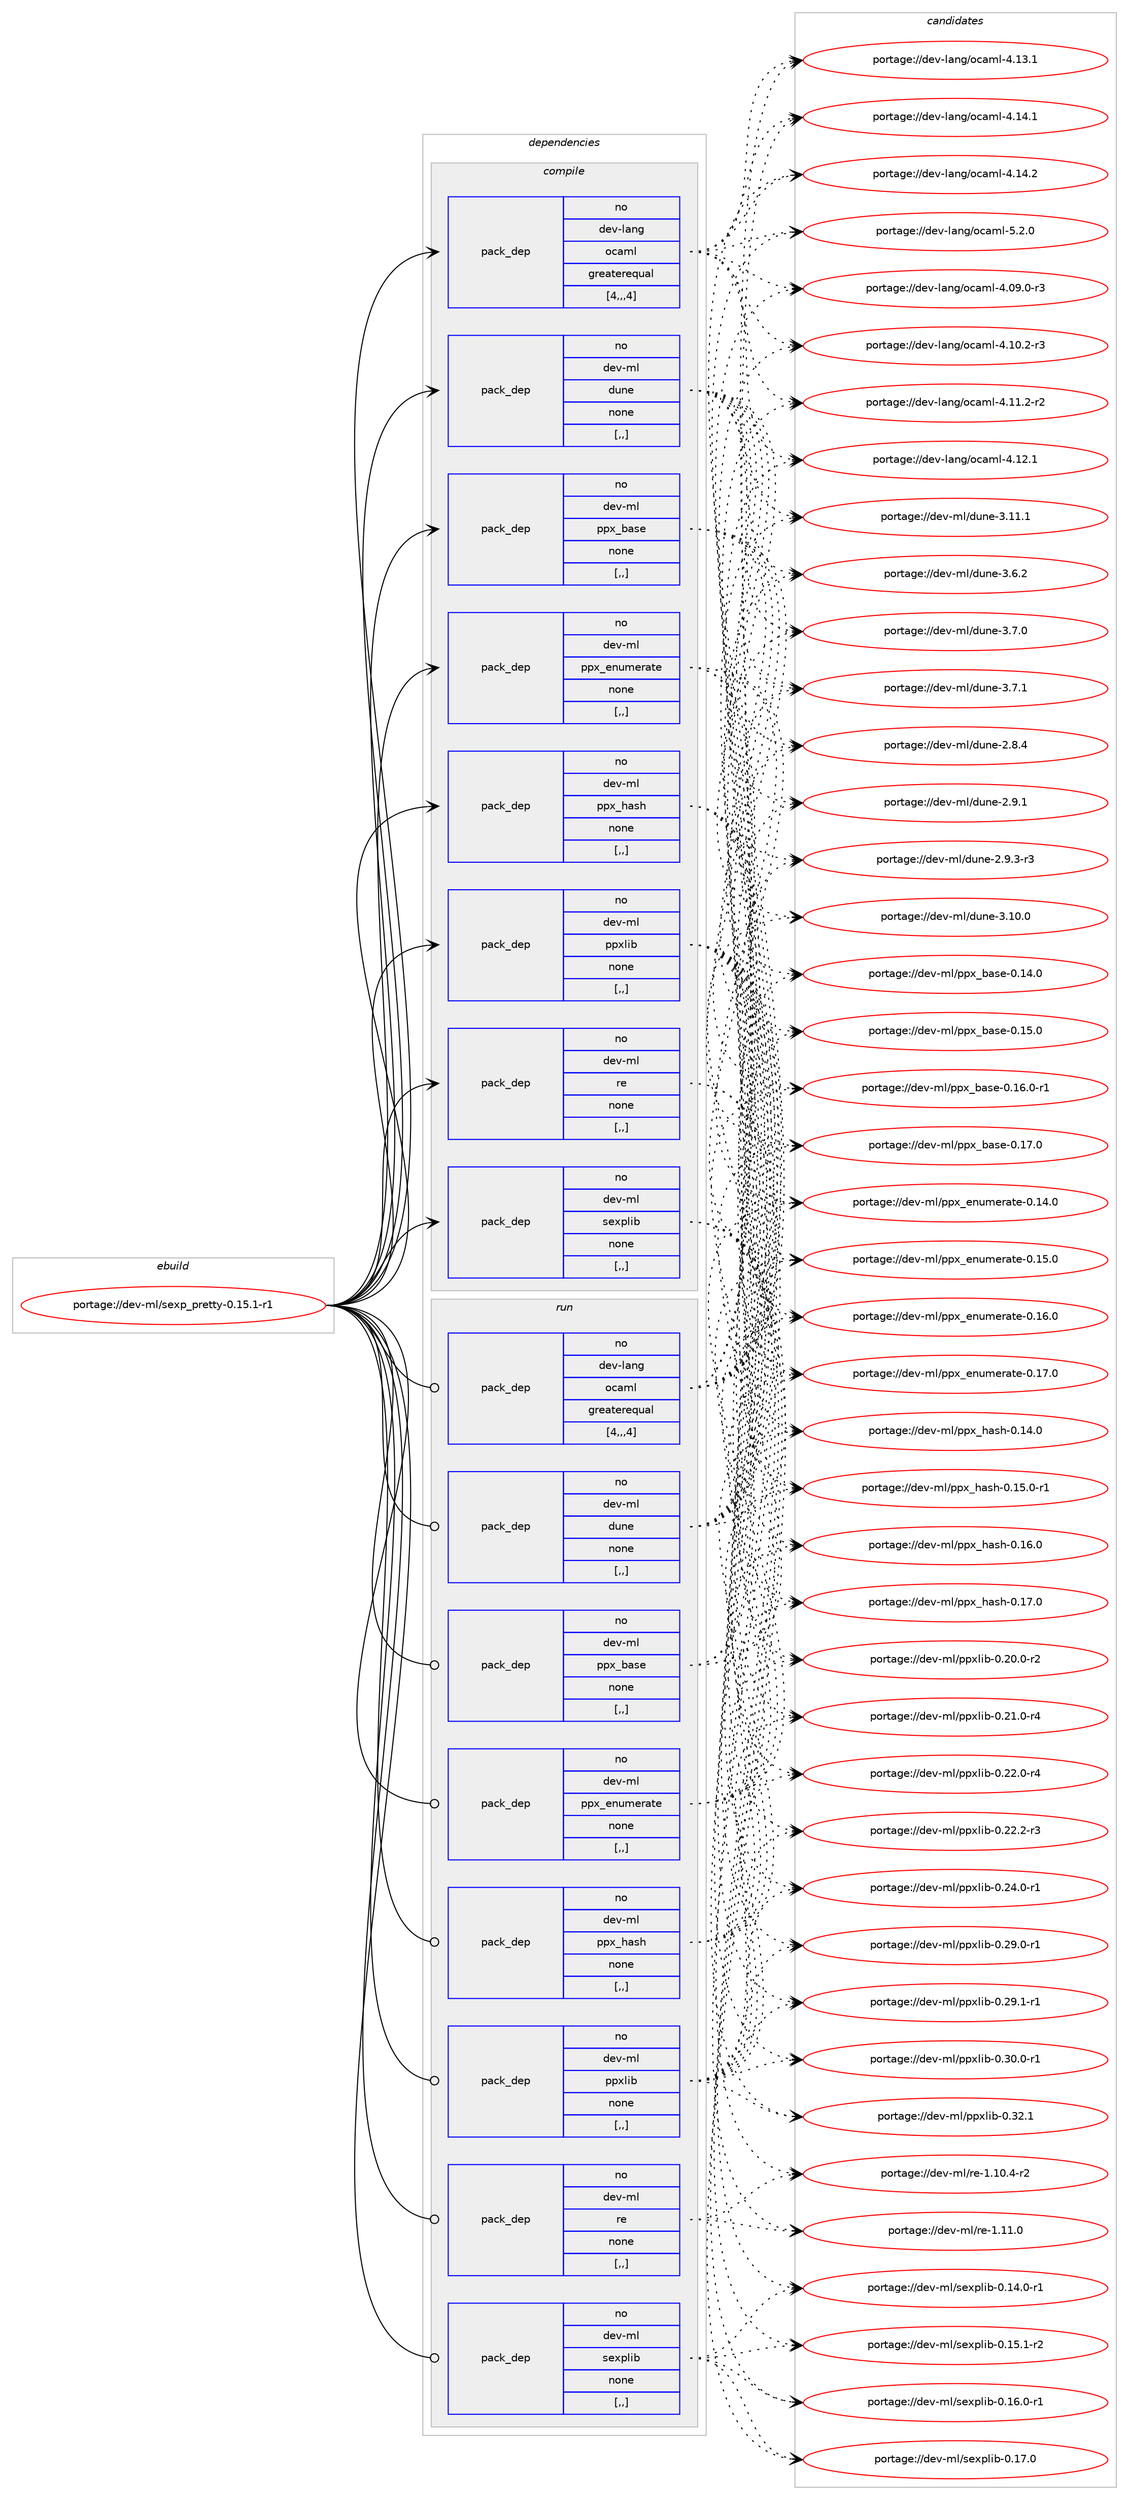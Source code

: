 digraph prolog {

# *************
# Graph options
# *************

newrank=true;
concentrate=true;
compound=true;
graph [rankdir=LR,fontname=Helvetica,fontsize=10,ranksep=1.5];#, ranksep=2.5, nodesep=0.2];
edge  [arrowhead=vee];
node  [fontname=Helvetica,fontsize=10];

# **********
# The ebuild
# **********

subgraph cluster_leftcol {
color=gray;
rank=same;
label=<<i>ebuild</i>>;
id [label="portage://dev-ml/sexp_pretty-0.15.1-r1", color=red, width=4, href="../dev-ml/sexp_pretty-0.15.1-r1.svg"];
}

# ****************
# The dependencies
# ****************

subgraph cluster_midcol {
color=gray;
label=<<i>dependencies</i>>;
subgraph cluster_compile {
fillcolor="#eeeeee";
style=filled;
label=<<i>compile</i>>;
subgraph pack91440 {
dependency121480 [label=<<TABLE BORDER="0" CELLBORDER="1" CELLSPACING="0" CELLPADDING="4" WIDTH="220"><TR><TD ROWSPAN="6" CELLPADDING="30">pack_dep</TD></TR><TR><TD WIDTH="110">no</TD></TR><TR><TD>dev-lang</TD></TR><TR><TD>ocaml</TD></TR><TR><TD>greaterequal</TD></TR><TR><TD>[4,,,4]</TD></TR></TABLE>>, shape=none, color=blue];
}
id:e -> dependency121480:w [weight=20,style="solid",arrowhead="vee"];
subgraph pack91441 {
dependency121481 [label=<<TABLE BORDER="0" CELLBORDER="1" CELLSPACING="0" CELLPADDING="4" WIDTH="220"><TR><TD ROWSPAN="6" CELLPADDING="30">pack_dep</TD></TR><TR><TD WIDTH="110">no</TD></TR><TR><TD>dev-ml</TD></TR><TR><TD>dune</TD></TR><TR><TD>none</TD></TR><TR><TD>[,,]</TD></TR></TABLE>>, shape=none, color=blue];
}
id:e -> dependency121481:w [weight=20,style="solid",arrowhead="vee"];
subgraph pack91442 {
dependency121482 [label=<<TABLE BORDER="0" CELLBORDER="1" CELLSPACING="0" CELLPADDING="4" WIDTH="220"><TR><TD ROWSPAN="6" CELLPADDING="30">pack_dep</TD></TR><TR><TD WIDTH="110">no</TD></TR><TR><TD>dev-ml</TD></TR><TR><TD>ppx_base</TD></TR><TR><TD>none</TD></TR><TR><TD>[,,]</TD></TR></TABLE>>, shape=none, color=blue];
}
id:e -> dependency121482:w [weight=20,style="solid",arrowhead="vee"];
subgraph pack91443 {
dependency121483 [label=<<TABLE BORDER="0" CELLBORDER="1" CELLSPACING="0" CELLPADDING="4" WIDTH="220"><TR><TD ROWSPAN="6" CELLPADDING="30">pack_dep</TD></TR><TR><TD WIDTH="110">no</TD></TR><TR><TD>dev-ml</TD></TR><TR><TD>ppx_enumerate</TD></TR><TR><TD>none</TD></TR><TR><TD>[,,]</TD></TR></TABLE>>, shape=none, color=blue];
}
id:e -> dependency121483:w [weight=20,style="solid",arrowhead="vee"];
subgraph pack91444 {
dependency121484 [label=<<TABLE BORDER="0" CELLBORDER="1" CELLSPACING="0" CELLPADDING="4" WIDTH="220"><TR><TD ROWSPAN="6" CELLPADDING="30">pack_dep</TD></TR><TR><TD WIDTH="110">no</TD></TR><TR><TD>dev-ml</TD></TR><TR><TD>ppx_hash</TD></TR><TR><TD>none</TD></TR><TR><TD>[,,]</TD></TR></TABLE>>, shape=none, color=blue];
}
id:e -> dependency121484:w [weight=20,style="solid",arrowhead="vee"];
subgraph pack91445 {
dependency121485 [label=<<TABLE BORDER="0" CELLBORDER="1" CELLSPACING="0" CELLPADDING="4" WIDTH="220"><TR><TD ROWSPAN="6" CELLPADDING="30">pack_dep</TD></TR><TR><TD WIDTH="110">no</TD></TR><TR><TD>dev-ml</TD></TR><TR><TD>ppxlib</TD></TR><TR><TD>none</TD></TR><TR><TD>[,,]</TD></TR></TABLE>>, shape=none, color=blue];
}
id:e -> dependency121485:w [weight=20,style="solid",arrowhead="vee"];
subgraph pack91446 {
dependency121486 [label=<<TABLE BORDER="0" CELLBORDER="1" CELLSPACING="0" CELLPADDING="4" WIDTH="220"><TR><TD ROWSPAN="6" CELLPADDING="30">pack_dep</TD></TR><TR><TD WIDTH="110">no</TD></TR><TR><TD>dev-ml</TD></TR><TR><TD>re</TD></TR><TR><TD>none</TD></TR><TR><TD>[,,]</TD></TR></TABLE>>, shape=none, color=blue];
}
id:e -> dependency121486:w [weight=20,style="solid",arrowhead="vee"];
subgraph pack91447 {
dependency121487 [label=<<TABLE BORDER="0" CELLBORDER="1" CELLSPACING="0" CELLPADDING="4" WIDTH="220"><TR><TD ROWSPAN="6" CELLPADDING="30">pack_dep</TD></TR><TR><TD WIDTH="110">no</TD></TR><TR><TD>dev-ml</TD></TR><TR><TD>sexplib</TD></TR><TR><TD>none</TD></TR><TR><TD>[,,]</TD></TR></TABLE>>, shape=none, color=blue];
}
id:e -> dependency121487:w [weight=20,style="solid",arrowhead="vee"];
}
subgraph cluster_compileandrun {
fillcolor="#eeeeee";
style=filled;
label=<<i>compile and run</i>>;
}
subgraph cluster_run {
fillcolor="#eeeeee";
style=filled;
label=<<i>run</i>>;
subgraph pack91448 {
dependency121488 [label=<<TABLE BORDER="0" CELLBORDER="1" CELLSPACING="0" CELLPADDING="4" WIDTH="220"><TR><TD ROWSPAN="6" CELLPADDING="30">pack_dep</TD></TR><TR><TD WIDTH="110">no</TD></TR><TR><TD>dev-lang</TD></TR><TR><TD>ocaml</TD></TR><TR><TD>greaterequal</TD></TR><TR><TD>[4,,,4]</TD></TR></TABLE>>, shape=none, color=blue];
}
id:e -> dependency121488:w [weight=20,style="solid",arrowhead="odot"];
subgraph pack91449 {
dependency121489 [label=<<TABLE BORDER="0" CELLBORDER="1" CELLSPACING="0" CELLPADDING="4" WIDTH="220"><TR><TD ROWSPAN="6" CELLPADDING="30">pack_dep</TD></TR><TR><TD WIDTH="110">no</TD></TR><TR><TD>dev-ml</TD></TR><TR><TD>dune</TD></TR><TR><TD>none</TD></TR><TR><TD>[,,]</TD></TR></TABLE>>, shape=none, color=blue];
}
id:e -> dependency121489:w [weight=20,style="solid",arrowhead="odot"];
subgraph pack91450 {
dependency121490 [label=<<TABLE BORDER="0" CELLBORDER="1" CELLSPACING="0" CELLPADDING="4" WIDTH="220"><TR><TD ROWSPAN="6" CELLPADDING="30">pack_dep</TD></TR><TR><TD WIDTH="110">no</TD></TR><TR><TD>dev-ml</TD></TR><TR><TD>ppx_base</TD></TR><TR><TD>none</TD></TR><TR><TD>[,,]</TD></TR></TABLE>>, shape=none, color=blue];
}
id:e -> dependency121490:w [weight=20,style="solid",arrowhead="odot"];
subgraph pack91451 {
dependency121491 [label=<<TABLE BORDER="0" CELLBORDER="1" CELLSPACING="0" CELLPADDING="4" WIDTH="220"><TR><TD ROWSPAN="6" CELLPADDING="30">pack_dep</TD></TR><TR><TD WIDTH="110">no</TD></TR><TR><TD>dev-ml</TD></TR><TR><TD>ppx_enumerate</TD></TR><TR><TD>none</TD></TR><TR><TD>[,,]</TD></TR></TABLE>>, shape=none, color=blue];
}
id:e -> dependency121491:w [weight=20,style="solid",arrowhead="odot"];
subgraph pack91452 {
dependency121492 [label=<<TABLE BORDER="0" CELLBORDER="1" CELLSPACING="0" CELLPADDING="4" WIDTH="220"><TR><TD ROWSPAN="6" CELLPADDING="30">pack_dep</TD></TR><TR><TD WIDTH="110">no</TD></TR><TR><TD>dev-ml</TD></TR><TR><TD>ppx_hash</TD></TR><TR><TD>none</TD></TR><TR><TD>[,,]</TD></TR></TABLE>>, shape=none, color=blue];
}
id:e -> dependency121492:w [weight=20,style="solid",arrowhead="odot"];
subgraph pack91453 {
dependency121493 [label=<<TABLE BORDER="0" CELLBORDER="1" CELLSPACING="0" CELLPADDING="4" WIDTH="220"><TR><TD ROWSPAN="6" CELLPADDING="30">pack_dep</TD></TR><TR><TD WIDTH="110">no</TD></TR><TR><TD>dev-ml</TD></TR><TR><TD>ppxlib</TD></TR><TR><TD>none</TD></TR><TR><TD>[,,]</TD></TR></TABLE>>, shape=none, color=blue];
}
id:e -> dependency121493:w [weight=20,style="solid",arrowhead="odot"];
subgraph pack91454 {
dependency121494 [label=<<TABLE BORDER="0" CELLBORDER="1" CELLSPACING="0" CELLPADDING="4" WIDTH="220"><TR><TD ROWSPAN="6" CELLPADDING="30">pack_dep</TD></TR><TR><TD WIDTH="110">no</TD></TR><TR><TD>dev-ml</TD></TR><TR><TD>re</TD></TR><TR><TD>none</TD></TR><TR><TD>[,,]</TD></TR></TABLE>>, shape=none, color=blue];
}
id:e -> dependency121494:w [weight=20,style="solid",arrowhead="odot"];
subgraph pack91455 {
dependency121495 [label=<<TABLE BORDER="0" CELLBORDER="1" CELLSPACING="0" CELLPADDING="4" WIDTH="220"><TR><TD ROWSPAN="6" CELLPADDING="30">pack_dep</TD></TR><TR><TD WIDTH="110">no</TD></TR><TR><TD>dev-ml</TD></TR><TR><TD>sexplib</TD></TR><TR><TD>none</TD></TR><TR><TD>[,,]</TD></TR></TABLE>>, shape=none, color=blue];
}
id:e -> dependency121495:w [weight=20,style="solid",arrowhead="odot"];
}
}

# **************
# The candidates
# **************

subgraph cluster_choices {
rank=same;
color=gray;
label=<<i>candidates</i>>;

subgraph choice91440 {
color=black;
nodesep=1;
choice1001011184510897110103471119997109108455246485746484511451 [label="portage://dev-lang/ocaml-4.09.0-r3", color=red, width=4,href="../dev-lang/ocaml-4.09.0-r3.svg"];
choice1001011184510897110103471119997109108455246494846504511451 [label="portage://dev-lang/ocaml-4.10.2-r3", color=red, width=4,href="../dev-lang/ocaml-4.10.2-r3.svg"];
choice1001011184510897110103471119997109108455246494946504511450 [label="portage://dev-lang/ocaml-4.11.2-r2", color=red, width=4,href="../dev-lang/ocaml-4.11.2-r2.svg"];
choice100101118451089711010347111999710910845524649504649 [label="portage://dev-lang/ocaml-4.12.1", color=red, width=4,href="../dev-lang/ocaml-4.12.1.svg"];
choice100101118451089711010347111999710910845524649514649 [label="portage://dev-lang/ocaml-4.13.1", color=red, width=4,href="../dev-lang/ocaml-4.13.1.svg"];
choice100101118451089711010347111999710910845524649524649 [label="portage://dev-lang/ocaml-4.14.1", color=red, width=4,href="../dev-lang/ocaml-4.14.1.svg"];
choice100101118451089711010347111999710910845524649524650 [label="portage://dev-lang/ocaml-4.14.2", color=red, width=4,href="../dev-lang/ocaml-4.14.2.svg"];
choice1001011184510897110103471119997109108455346504648 [label="portage://dev-lang/ocaml-5.2.0", color=red, width=4,href="../dev-lang/ocaml-5.2.0.svg"];
dependency121480:e -> choice1001011184510897110103471119997109108455246485746484511451:w [style=dotted,weight="100"];
dependency121480:e -> choice1001011184510897110103471119997109108455246494846504511451:w [style=dotted,weight="100"];
dependency121480:e -> choice1001011184510897110103471119997109108455246494946504511450:w [style=dotted,weight="100"];
dependency121480:e -> choice100101118451089711010347111999710910845524649504649:w [style=dotted,weight="100"];
dependency121480:e -> choice100101118451089711010347111999710910845524649514649:w [style=dotted,weight="100"];
dependency121480:e -> choice100101118451089711010347111999710910845524649524649:w [style=dotted,weight="100"];
dependency121480:e -> choice100101118451089711010347111999710910845524649524650:w [style=dotted,weight="100"];
dependency121480:e -> choice1001011184510897110103471119997109108455346504648:w [style=dotted,weight="100"];
}
subgraph choice91441 {
color=black;
nodesep=1;
choice1001011184510910847100117110101455046564652 [label="portage://dev-ml/dune-2.8.4", color=red, width=4,href="../dev-ml/dune-2.8.4.svg"];
choice1001011184510910847100117110101455046574649 [label="portage://dev-ml/dune-2.9.1", color=red, width=4,href="../dev-ml/dune-2.9.1.svg"];
choice10010111845109108471001171101014550465746514511451 [label="portage://dev-ml/dune-2.9.3-r3", color=red, width=4,href="../dev-ml/dune-2.9.3-r3.svg"];
choice100101118451091084710011711010145514649484648 [label="portage://dev-ml/dune-3.10.0", color=red, width=4,href="../dev-ml/dune-3.10.0.svg"];
choice100101118451091084710011711010145514649494649 [label="portage://dev-ml/dune-3.11.1", color=red, width=4,href="../dev-ml/dune-3.11.1.svg"];
choice1001011184510910847100117110101455146544650 [label="portage://dev-ml/dune-3.6.2", color=red, width=4,href="../dev-ml/dune-3.6.2.svg"];
choice1001011184510910847100117110101455146554648 [label="portage://dev-ml/dune-3.7.0", color=red, width=4,href="../dev-ml/dune-3.7.0.svg"];
choice1001011184510910847100117110101455146554649 [label="portage://dev-ml/dune-3.7.1", color=red, width=4,href="../dev-ml/dune-3.7.1.svg"];
dependency121481:e -> choice1001011184510910847100117110101455046564652:w [style=dotted,weight="100"];
dependency121481:e -> choice1001011184510910847100117110101455046574649:w [style=dotted,weight="100"];
dependency121481:e -> choice10010111845109108471001171101014550465746514511451:w [style=dotted,weight="100"];
dependency121481:e -> choice100101118451091084710011711010145514649484648:w [style=dotted,weight="100"];
dependency121481:e -> choice100101118451091084710011711010145514649494649:w [style=dotted,weight="100"];
dependency121481:e -> choice1001011184510910847100117110101455146544650:w [style=dotted,weight="100"];
dependency121481:e -> choice1001011184510910847100117110101455146554648:w [style=dotted,weight="100"];
dependency121481:e -> choice1001011184510910847100117110101455146554649:w [style=dotted,weight="100"];
}
subgraph choice91442 {
color=black;
nodesep=1;
choice100101118451091084711211212095989711510145484649524648 [label="portage://dev-ml/ppx_base-0.14.0", color=red, width=4,href="../dev-ml/ppx_base-0.14.0.svg"];
choice100101118451091084711211212095989711510145484649534648 [label="portage://dev-ml/ppx_base-0.15.0", color=red, width=4,href="../dev-ml/ppx_base-0.15.0.svg"];
choice1001011184510910847112112120959897115101454846495446484511449 [label="portage://dev-ml/ppx_base-0.16.0-r1", color=red, width=4,href="../dev-ml/ppx_base-0.16.0-r1.svg"];
choice100101118451091084711211212095989711510145484649554648 [label="portage://dev-ml/ppx_base-0.17.0", color=red, width=4,href="../dev-ml/ppx_base-0.17.0.svg"];
dependency121482:e -> choice100101118451091084711211212095989711510145484649524648:w [style=dotted,weight="100"];
dependency121482:e -> choice100101118451091084711211212095989711510145484649534648:w [style=dotted,weight="100"];
dependency121482:e -> choice1001011184510910847112112120959897115101454846495446484511449:w [style=dotted,weight="100"];
dependency121482:e -> choice100101118451091084711211212095989711510145484649554648:w [style=dotted,weight="100"];
}
subgraph choice91443 {
color=black;
nodesep=1;
choice1001011184510910847112112120951011101171091011149711610145484649524648 [label="portage://dev-ml/ppx_enumerate-0.14.0", color=red, width=4,href="../dev-ml/ppx_enumerate-0.14.0.svg"];
choice1001011184510910847112112120951011101171091011149711610145484649534648 [label="portage://dev-ml/ppx_enumerate-0.15.0", color=red, width=4,href="../dev-ml/ppx_enumerate-0.15.0.svg"];
choice1001011184510910847112112120951011101171091011149711610145484649544648 [label="portage://dev-ml/ppx_enumerate-0.16.0", color=red, width=4,href="../dev-ml/ppx_enumerate-0.16.0.svg"];
choice1001011184510910847112112120951011101171091011149711610145484649554648 [label="portage://dev-ml/ppx_enumerate-0.17.0", color=red, width=4,href="../dev-ml/ppx_enumerate-0.17.0.svg"];
dependency121483:e -> choice1001011184510910847112112120951011101171091011149711610145484649524648:w [style=dotted,weight="100"];
dependency121483:e -> choice1001011184510910847112112120951011101171091011149711610145484649534648:w [style=dotted,weight="100"];
dependency121483:e -> choice1001011184510910847112112120951011101171091011149711610145484649544648:w [style=dotted,weight="100"];
dependency121483:e -> choice1001011184510910847112112120951011101171091011149711610145484649554648:w [style=dotted,weight="100"];
}
subgraph choice91444 {
color=black;
nodesep=1;
choice1001011184510910847112112120951049711510445484649524648 [label="portage://dev-ml/ppx_hash-0.14.0", color=red, width=4,href="../dev-ml/ppx_hash-0.14.0.svg"];
choice10010111845109108471121121209510497115104454846495346484511449 [label="portage://dev-ml/ppx_hash-0.15.0-r1", color=red, width=4,href="../dev-ml/ppx_hash-0.15.0-r1.svg"];
choice1001011184510910847112112120951049711510445484649544648 [label="portage://dev-ml/ppx_hash-0.16.0", color=red, width=4,href="../dev-ml/ppx_hash-0.16.0.svg"];
choice1001011184510910847112112120951049711510445484649554648 [label="portage://dev-ml/ppx_hash-0.17.0", color=red, width=4,href="../dev-ml/ppx_hash-0.17.0.svg"];
dependency121484:e -> choice1001011184510910847112112120951049711510445484649524648:w [style=dotted,weight="100"];
dependency121484:e -> choice10010111845109108471121121209510497115104454846495346484511449:w [style=dotted,weight="100"];
dependency121484:e -> choice1001011184510910847112112120951049711510445484649544648:w [style=dotted,weight="100"];
dependency121484:e -> choice1001011184510910847112112120951049711510445484649554648:w [style=dotted,weight="100"];
}
subgraph choice91445 {
color=black;
nodesep=1;
choice100101118451091084711211212010810598454846504846484511450 [label="portage://dev-ml/ppxlib-0.20.0-r2", color=red, width=4,href="../dev-ml/ppxlib-0.20.0-r2.svg"];
choice100101118451091084711211212010810598454846504946484511452 [label="portage://dev-ml/ppxlib-0.21.0-r4", color=red, width=4,href="../dev-ml/ppxlib-0.21.0-r4.svg"];
choice100101118451091084711211212010810598454846505046484511452 [label="portage://dev-ml/ppxlib-0.22.0-r4", color=red, width=4,href="../dev-ml/ppxlib-0.22.0-r4.svg"];
choice100101118451091084711211212010810598454846505046504511451 [label="portage://dev-ml/ppxlib-0.22.2-r3", color=red, width=4,href="../dev-ml/ppxlib-0.22.2-r3.svg"];
choice100101118451091084711211212010810598454846505246484511449 [label="portage://dev-ml/ppxlib-0.24.0-r1", color=red, width=4,href="../dev-ml/ppxlib-0.24.0-r1.svg"];
choice100101118451091084711211212010810598454846505746484511449 [label="portage://dev-ml/ppxlib-0.29.0-r1", color=red, width=4,href="../dev-ml/ppxlib-0.29.0-r1.svg"];
choice100101118451091084711211212010810598454846505746494511449 [label="portage://dev-ml/ppxlib-0.29.1-r1", color=red, width=4,href="../dev-ml/ppxlib-0.29.1-r1.svg"];
choice100101118451091084711211212010810598454846514846484511449 [label="portage://dev-ml/ppxlib-0.30.0-r1", color=red, width=4,href="../dev-ml/ppxlib-0.30.0-r1.svg"];
choice10010111845109108471121121201081059845484651504649 [label="portage://dev-ml/ppxlib-0.32.1", color=red, width=4,href="../dev-ml/ppxlib-0.32.1.svg"];
dependency121485:e -> choice100101118451091084711211212010810598454846504846484511450:w [style=dotted,weight="100"];
dependency121485:e -> choice100101118451091084711211212010810598454846504946484511452:w [style=dotted,weight="100"];
dependency121485:e -> choice100101118451091084711211212010810598454846505046484511452:w [style=dotted,weight="100"];
dependency121485:e -> choice100101118451091084711211212010810598454846505046504511451:w [style=dotted,weight="100"];
dependency121485:e -> choice100101118451091084711211212010810598454846505246484511449:w [style=dotted,weight="100"];
dependency121485:e -> choice100101118451091084711211212010810598454846505746484511449:w [style=dotted,weight="100"];
dependency121485:e -> choice100101118451091084711211212010810598454846505746494511449:w [style=dotted,weight="100"];
dependency121485:e -> choice100101118451091084711211212010810598454846514846484511449:w [style=dotted,weight="100"];
dependency121485:e -> choice10010111845109108471121121201081059845484651504649:w [style=dotted,weight="100"];
}
subgraph choice91446 {
color=black;
nodesep=1;
choice1001011184510910847114101454946494846524511450 [label="portage://dev-ml/re-1.10.4-r2", color=red, width=4,href="../dev-ml/re-1.10.4-r2.svg"];
choice100101118451091084711410145494649494648 [label="portage://dev-ml/re-1.11.0", color=red, width=4,href="../dev-ml/re-1.11.0.svg"];
dependency121486:e -> choice1001011184510910847114101454946494846524511450:w [style=dotted,weight="100"];
dependency121486:e -> choice100101118451091084711410145494649494648:w [style=dotted,weight="100"];
}
subgraph choice91447 {
color=black;
nodesep=1;
choice100101118451091084711510112011210810598454846495246484511449 [label="portage://dev-ml/sexplib-0.14.0-r1", color=red, width=4,href="../dev-ml/sexplib-0.14.0-r1.svg"];
choice100101118451091084711510112011210810598454846495346494511450 [label="portage://dev-ml/sexplib-0.15.1-r2", color=red, width=4,href="../dev-ml/sexplib-0.15.1-r2.svg"];
choice100101118451091084711510112011210810598454846495446484511449 [label="portage://dev-ml/sexplib-0.16.0-r1", color=red, width=4,href="../dev-ml/sexplib-0.16.0-r1.svg"];
choice10010111845109108471151011201121081059845484649554648 [label="portage://dev-ml/sexplib-0.17.0", color=red, width=4,href="../dev-ml/sexplib-0.17.0.svg"];
dependency121487:e -> choice100101118451091084711510112011210810598454846495246484511449:w [style=dotted,weight="100"];
dependency121487:e -> choice100101118451091084711510112011210810598454846495346494511450:w [style=dotted,weight="100"];
dependency121487:e -> choice100101118451091084711510112011210810598454846495446484511449:w [style=dotted,weight="100"];
dependency121487:e -> choice10010111845109108471151011201121081059845484649554648:w [style=dotted,weight="100"];
}
subgraph choice91448 {
color=black;
nodesep=1;
choice1001011184510897110103471119997109108455246485746484511451 [label="portage://dev-lang/ocaml-4.09.0-r3", color=red, width=4,href="../dev-lang/ocaml-4.09.0-r3.svg"];
choice1001011184510897110103471119997109108455246494846504511451 [label="portage://dev-lang/ocaml-4.10.2-r3", color=red, width=4,href="../dev-lang/ocaml-4.10.2-r3.svg"];
choice1001011184510897110103471119997109108455246494946504511450 [label="portage://dev-lang/ocaml-4.11.2-r2", color=red, width=4,href="../dev-lang/ocaml-4.11.2-r2.svg"];
choice100101118451089711010347111999710910845524649504649 [label="portage://dev-lang/ocaml-4.12.1", color=red, width=4,href="../dev-lang/ocaml-4.12.1.svg"];
choice100101118451089711010347111999710910845524649514649 [label="portage://dev-lang/ocaml-4.13.1", color=red, width=4,href="../dev-lang/ocaml-4.13.1.svg"];
choice100101118451089711010347111999710910845524649524649 [label="portage://dev-lang/ocaml-4.14.1", color=red, width=4,href="../dev-lang/ocaml-4.14.1.svg"];
choice100101118451089711010347111999710910845524649524650 [label="portage://dev-lang/ocaml-4.14.2", color=red, width=4,href="../dev-lang/ocaml-4.14.2.svg"];
choice1001011184510897110103471119997109108455346504648 [label="portage://dev-lang/ocaml-5.2.0", color=red, width=4,href="../dev-lang/ocaml-5.2.0.svg"];
dependency121488:e -> choice1001011184510897110103471119997109108455246485746484511451:w [style=dotted,weight="100"];
dependency121488:e -> choice1001011184510897110103471119997109108455246494846504511451:w [style=dotted,weight="100"];
dependency121488:e -> choice1001011184510897110103471119997109108455246494946504511450:w [style=dotted,weight="100"];
dependency121488:e -> choice100101118451089711010347111999710910845524649504649:w [style=dotted,weight="100"];
dependency121488:e -> choice100101118451089711010347111999710910845524649514649:w [style=dotted,weight="100"];
dependency121488:e -> choice100101118451089711010347111999710910845524649524649:w [style=dotted,weight="100"];
dependency121488:e -> choice100101118451089711010347111999710910845524649524650:w [style=dotted,weight="100"];
dependency121488:e -> choice1001011184510897110103471119997109108455346504648:w [style=dotted,weight="100"];
}
subgraph choice91449 {
color=black;
nodesep=1;
choice1001011184510910847100117110101455046564652 [label="portage://dev-ml/dune-2.8.4", color=red, width=4,href="../dev-ml/dune-2.8.4.svg"];
choice1001011184510910847100117110101455046574649 [label="portage://dev-ml/dune-2.9.1", color=red, width=4,href="../dev-ml/dune-2.9.1.svg"];
choice10010111845109108471001171101014550465746514511451 [label="portage://dev-ml/dune-2.9.3-r3", color=red, width=4,href="../dev-ml/dune-2.9.3-r3.svg"];
choice100101118451091084710011711010145514649484648 [label="portage://dev-ml/dune-3.10.0", color=red, width=4,href="../dev-ml/dune-3.10.0.svg"];
choice100101118451091084710011711010145514649494649 [label="portage://dev-ml/dune-3.11.1", color=red, width=4,href="../dev-ml/dune-3.11.1.svg"];
choice1001011184510910847100117110101455146544650 [label="portage://dev-ml/dune-3.6.2", color=red, width=4,href="../dev-ml/dune-3.6.2.svg"];
choice1001011184510910847100117110101455146554648 [label="portage://dev-ml/dune-3.7.0", color=red, width=4,href="../dev-ml/dune-3.7.0.svg"];
choice1001011184510910847100117110101455146554649 [label="portage://dev-ml/dune-3.7.1", color=red, width=4,href="../dev-ml/dune-3.7.1.svg"];
dependency121489:e -> choice1001011184510910847100117110101455046564652:w [style=dotted,weight="100"];
dependency121489:e -> choice1001011184510910847100117110101455046574649:w [style=dotted,weight="100"];
dependency121489:e -> choice10010111845109108471001171101014550465746514511451:w [style=dotted,weight="100"];
dependency121489:e -> choice100101118451091084710011711010145514649484648:w [style=dotted,weight="100"];
dependency121489:e -> choice100101118451091084710011711010145514649494649:w [style=dotted,weight="100"];
dependency121489:e -> choice1001011184510910847100117110101455146544650:w [style=dotted,weight="100"];
dependency121489:e -> choice1001011184510910847100117110101455146554648:w [style=dotted,weight="100"];
dependency121489:e -> choice1001011184510910847100117110101455146554649:w [style=dotted,weight="100"];
}
subgraph choice91450 {
color=black;
nodesep=1;
choice100101118451091084711211212095989711510145484649524648 [label="portage://dev-ml/ppx_base-0.14.0", color=red, width=4,href="../dev-ml/ppx_base-0.14.0.svg"];
choice100101118451091084711211212095989711510145484649534648 [label="portage://dev-ml/ppx_base-0.15.0", color=red, width=4,href="../dev-ml/ppx_base-0.15.0.svg"];
choice1001011184510910847112112120959897115101454846495446484511449 [label="portage://dev-ml/ppx_base-0.16.0-r1", color=red, width=4,href="../dev-ml/ppx_base-0.16.0-r1.svg"];
choice100101118451091084711211212095989711510145484649554648 [label="portage://dev-ml/ppx_base-0.17.0", color=red, width=4,href="../dev-ml/ppx_base-0.17.0.svg"];
dependency121490:e -> choice100101118451091084711211212095989711510145484649524648:w [style=dotted,weight="100"];
dependency121490:e -> choice100101118451091084711211212095989711510145484649534648:w [style=dotted,weight="100"];
dependency121490:e -> choice1001011184510910847112112120959897115101454846495446484511449:w [style=dotted,weight="100"];
dependency121490:e -> choice100101118451091084711211212095989711510145484649554648:w [style=dotted,weight="100"];
}
subgraph choice91451 {
color=black;
nodesep=1;
choice1001011184510910847112112120951011101171091011149711610145484649524648 [label="portage://dev-ml/ppx_enumerate-0.14.0", color=red, width=4,href="../dev-ml/ppx_enumerate-0.14.0.svg"];
choice1001011184510910847112112120951011101171091011149711610145484649534648 [label="portage://dev-ml/ppx_enumerate-0.15.0", color=red, width=4,href="../dev-ml/ppx_enumerate-0.15.0.svg"];
choice1001011184510910847112112120951011101171091011149711610145484649544648 [label="portage://dev-ml/ppx_enumerate-0.16.0", color=red, width=4,href="../dev-ml/ppx_enumerate-0.16.0.svg"];
choice1001011184510910847112112120951011101171091011149711610145484649554648 [label="portage://dev-ml/ppx_enumerate-0.17.0", color=red, width=4,href="../dev-ml/ppx_enumerate-0.17.0.svg"];
dependency121491:e -> choice1001011184510910847112112120951011101171091011149711610145484649524648:w [style=dotted,weight="100"];
dependency121491:e -> choice1001011184510910847112112120951011101171091011149711610145484649534648:w [style=dotted,weight="100"];
dependency121491:e -> choice1001011184510910847112112120951011101171091011149711610145484649544648:w [style=dotted,weight="100"];
dependency121491:e -> choice1001011184510910847112112120951011101171091011149711610145484649554648:w [style=dotted,weight="100"];
}
subgraph choice91452 {
color=black;
nodesep=1;
choice1001011184510910847112112120951049711510445484649524648 [label="portage://dev-ml/ppx_hash-0.14.0", color=red, width=4,href="../dev-ml/ppx_hash-0.14.0.svg"];
choice10010111845109108471121121209510497115104454846495346484511449 [label="portage://dev-ml/ppx_hash-0.15.0-r1", color=red, width=4,href="../dev-ml/ppx_hash-0.15.0-r1.svg"];
choice1001011184510910847112112120951049711510445484649544648 [label="portage://dev-ml/ppx_hash-0.16.0", color=red, width=4,href="../dev-ml/ppx_hash-0.16.0.svg"];
choice1001011184510910847112112120951049711510445484649554648 [label="portage://dev-ml/ppx_hash-0.17.0", color=red, width=4,href="../dev-ml/ppx_hash-0.17.0.svg"];
dependency121492:e -> choice1001011184510910847112112120951049711510445484649524648:w [style=dotted,weight="100"];
dependency121492:e -> choice10010111845109108471121121209510497115104454846495346484511449:w [style=dotted,weight="100"];
dependency121492:e -> choice1001011184510910847112112120951049711510445484649544648:w [style=dotted,weight="100"];
dependency121492:e -> choice1001011184510910847112112120951049711510445484649554648:w [style=dotted,weight="100"];
}
subgraph choice91453 {
color=black;
nodesep=1;
choice100101118451091084711211212010810598454846504846484511450 [label="portage://dev-ml/ppxlib-0.20.0-r2", color=red, width=4,href="../dev-ml/ppxlib-0.20.0-r2.svg"];
choice100101118451091084711211212010810598454846504946484511452 [label="portage://dev-ml/ppxlib-0.21.0-r4", color=red, width=4,href="../dev-ml/ppxlib-0.21.0-r4.svg"];
choice100101118451091084711211212010810598454846505046484511452 [label="portage://dev-ml/ppxlib-0.22.0-r4", color=red, width=4,href="../dev-ml/ppxlib-0.22.0-r4.svg"];
choice100101118451091084711211212010810598454846505046504511451 [label="portage://dev-ml/ppxlib-0.22.2-r3", color=red, width=4,href="../dev-ml/ppxlib-0.22.2-r3.svg"];
choice100101118451091084711211212010810598454846505246484511449 [label="portage://dev-ml/ppxlib-0.24.0-r1", color=red, width=4,href="../dev-ml/ppxlib-0.24.0-r1.svg"];
choice100101118451091084711211212010810598454846505746484511449 [label="portage://dev-ml/ppxlib-0.29.0-r1", color=red, width=4,href="../dev-ml/ppxlib-0.29.0-r1.svg"];
choice100101118451091084711211212010810598454846505746494511449 [label="portage://dev-ml/ppxlib-0.29.1-r1", color=red, width=4,href="../dev-ml/ppxlib-0.29.1-r1.svg"];
choice100101118451091084711211212010810598454846514846484511449 [label="portage://dev-ml/ppxlib-0.30.0-r1", color=red, width=4,href="../dev-ml/ppxlib-0.30.0-r1.svg"];
choice10010111845109108471121121201081059845484651504649 [label="portage://dev-ml/ppxlib-0.32.1", color=red, width=4,href="../dev-ml/ppxlib-0.32.1.svg"];
dependency121493:e -> choice100101118451091084711211212010810598454846504846484511450:w [style=dotted,weight="100"];
dependency121493:e -> choice100101118451091084711211212010810598454846504946484511452:w [style=dotted,weight="100"];
dependency121493:e -> choice100101118451091084711211212010810598454846505046484511452:w [style=dotted,weight="100"];
dependency121493:e -> choice100101118451091084711211212010810598454846505046504511451:w [style=dotted,weight="100"];
dependency121493:e -> choice100101118451091084711211212010810598454846505246484511449:w [style=dotted,weight="100"];
dependency121493:e -> choice100101118451091084711211212010810598454846505746484511449:w [style=dotted,weight="100"];
dependency121493:e -> choice100101118451091084711211212010810598454846505746494511449:w [style=dotted,weight="100"];
dependency121493:e -> choice100101118451091084711211212010810598454846514846484511449:w [style=dotted,weight="100"];
dependency121493:e -> choice10010111845109108471121121201081059845484651504649:w [style=dotted,weight="100"];
}
subgraph choice91454 {
color=black;
nodesep=1;
choice1001011184510910847114101454946494846524511450 [label="portage://dev-ml/re-1.10.4-r2", color=red, width=4,href="../dev-ml/re-1.10.4-r2.svg"];
choice100101118451091084711410145494649494648 [label="portage://dev-ml/re-1.11.0", color=red, width=4,href="../dev-ml/re-1.11.0.svg"];
dependency121494:e -> choice1001011184510910847114101454946494846524511450:w [style=dotted,weight="100"];
dependency121494:e -> choice100101118451091084711410145494649494648:w [style=dotted,weight="100"];
}
subgraph choice91455 {
color=black;
nodesep=1;
choice100101118451091084711510112011210810598454846495246484511449 [label="portage://dev-ml/sexplib-0.14.0-r1", color=red, width=4,href="../dev-ml/sexplib-0.14.0-r1.svg"];
choice100101118451091084711510112011210810598454846495346494511450 [label="portage://dev-ml/sexplib-0.15.1-r2", color=red, width=4,href="../dev-ml/sexplib-0.15.1-r2.svg"];
choice100101118451091084711510112011210810598454846495446484511449 [label="portage://dev-ml/sexplib-0.16.0-r1", color=red, width=4,href="../dev-ml/sexplib-0.16.0-r1.svg"];
choice10010111845109108471151011201121081059845484649554648 [label="portage://dev-ml/sexplib-0.17.0", color=red, width=4,href="../dev-ml/sexplib-0.17.0.svg"];
dependency121495:e -> choice100101118451091084711510112011210810598454846495246484511449:w [style=dotted,weight="100"];
dependency121495:e -> choice100101118451091084711510112011210810598454846495346494511450:w [style=dotted,weight="100"];
dependency121495:e -> choice100101118451091084711510112011210810598454846495446484511449:w [style=dotted,weight="100"];
dependency121495:e -> choice10010111845109108471151011201121081059845484649554648:w [style=dotted,weight="100"];
}
}

}
